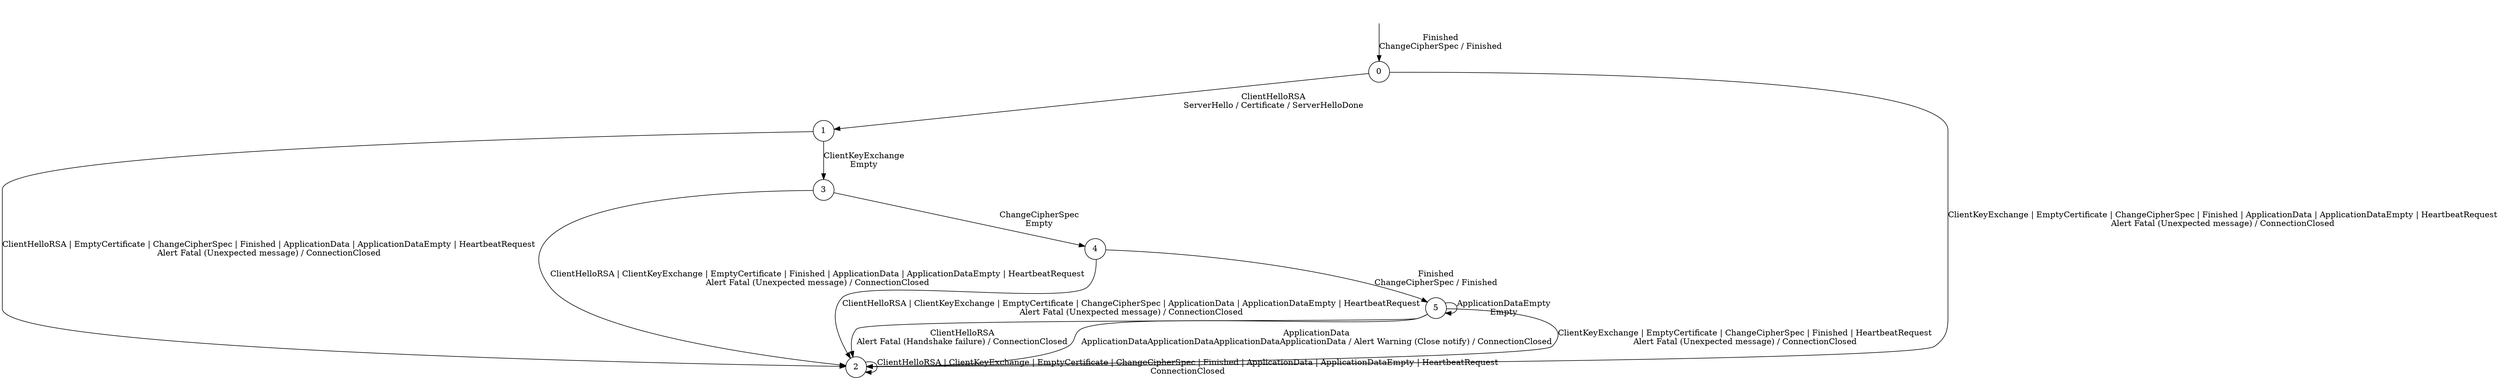 digraph g {
__start0 [shape="none", label=""];
s0 [shape="circle", label="0"];
s1 [shape="circle", label="1"];
s2 [shape="circle", label="2"];
s3 [shape="circle", label="3"];
s4 [shape="circle", label="4"];
s5 [shape="circle", label="5"];
s3 -> s2  [label=<ClientHelloRSA | ClientKeyExchange | EmptyCertificate | Finished | ApplicationData | ApplicationDataEmpty | HeartbeatRequest<br />Alert Fatal (Unexpected message) / ConnectionClosed>];
s3 -> s4  [label=<ChangeCipherSpec<br />Empty>];
s2 -> s2  [label=<ClientHelloRSA | ClientKeyExchange | EmptyCertificate | ChangeCipherSpec | Finished | ApplicationData | ApplicationDataEmpty | HeartbeatRequest<br />ConnectionClosed>];
s1 -> s3  [label=<ClientKeyExchange<br />Empty>];
s1 -> s2  [label=<ClientHelloRSA | EmptyCertificate | ChangeCipherSpec | Finished | ApplicationData | ApplicationDataEmpty | HeartbeatRequest<br />Alert Fatal (Unexpected message) / ConnectionClosed>];
s0 -> s2  [label=<ClientKeyExchange | EmptyCertificate | ChangeCipherSpec | Finished | ApplicationData | ApplicationDataEmpty | HeartbeatRequest<br />Alert Fatal (Unexpected message) / ConnectionClosed>];
s0 -> s1  [label=<ClientHelloRSA<br />ServerHello / Certificate / ServerHelloDone>];
s5 -> s2  [label=<ClientHelloRSA<br />Alert Fatal (Handshake failure) / ConnectionClosed>];
s5 -> s2  [label=<ApplicationData<br />ApplicationDataApplicationDataApplicationDataApplicationData / Alert Warning (Close notify) / ConnectionClosed>];
s5 -> s2  [label=<ClientKeyExchange | EmptyCertificate | ChangeCipherSpec | Finished | HeartbeatRequest<br />Alert Fatal (Unexpected message) / ConnectionClosed>];
s5 -> s5  [label=<ApplicationDataEmpty<br />Empty>];
s4 -> s2  [label=<ClientHelloRSA | ClientKeyExchange | EmptyCertificate | ChangeCipherSpec | ApplicationData | ApplicationDataEmpty | HeartbeatRequest<br />Alert Fatal (Unexpected message) / ConnectionClosed>];
s4 -> s5  [label=<Finished<br />ChangeCipherSpec / Finished>];
__start0 -> s0  [label=<Finished<br />ChangeCipherSpec / Finished>];
}
